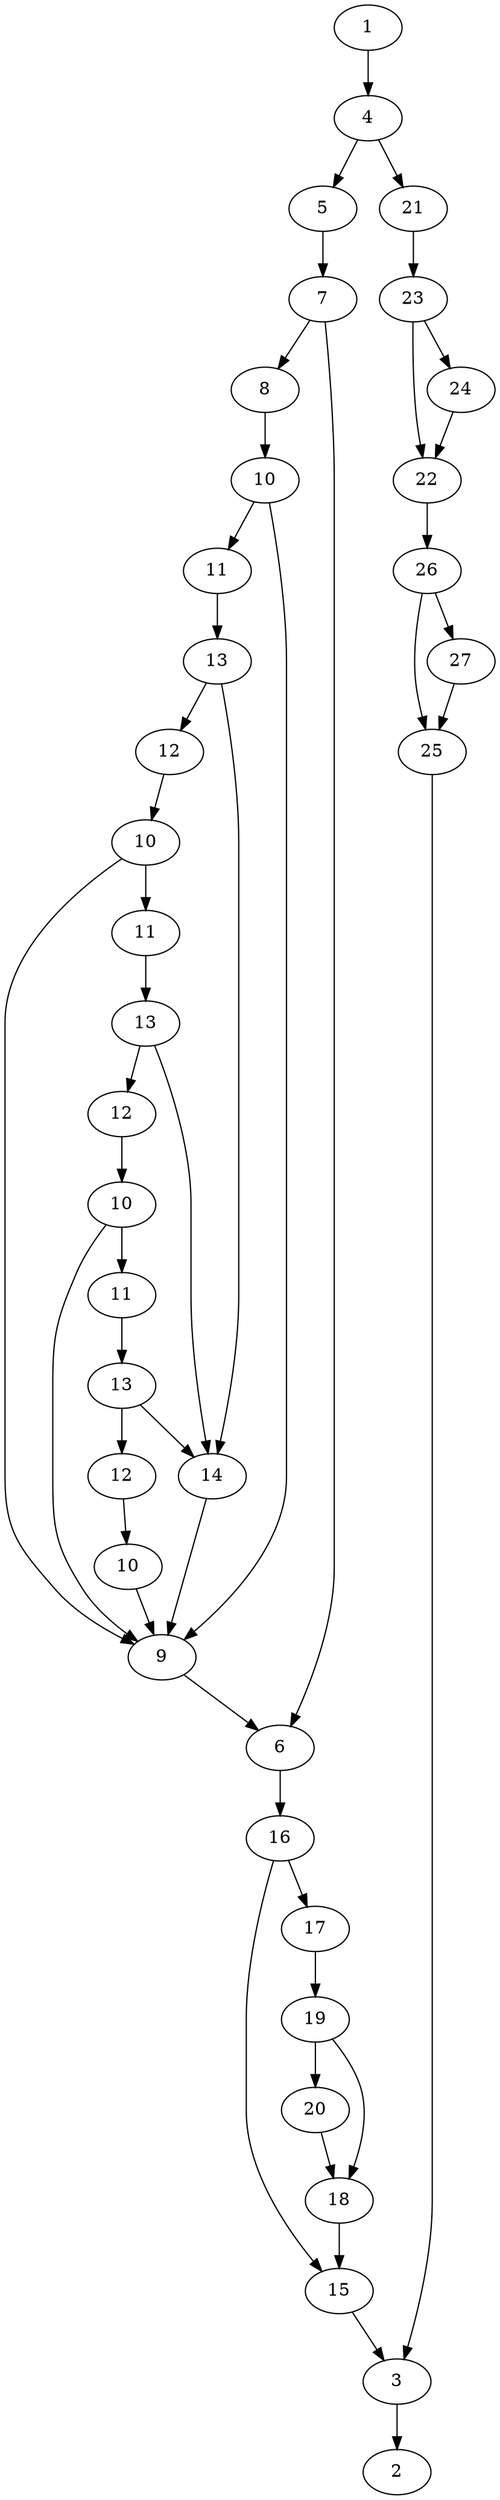 digraph "G" {
1 [label=1];
4 [label=4];
5 [label=5];
21 [label=21];
3 [label=3];
2 [label=2];
7 [label=7];
23 [label=23];
8 [label=8];
6 [label=6];
16 [label=16];
17 [label=17];
15 [label=15];
10 [label=10];
11 [label=11];
9 [label=9];
13 [label=13];
14 [label=14];
12 [label=12];
19 [label=19];
20 [label=20];
18 [label=18];
24 [label=24];
22 [label=22];
26 [label=26];
27 [label=27];
25 [label=25];
28 [label=10];
29 [label=11];
30 [label=12];
31 [label=13];
32 [label=10];
33 [label=11];
34 [label=12];
35 [label=13];
36 [label=10];
1 -> 4  [key=0];
4 -> 5  [key=0];
4 -> 21  [key=0];
5 -> 7  [key=0];
21 -> 23  [key=0];
3 -> 2  [key=0];
7 -> 8  [key=0];
7 -> 6  [key=0];
23 -> 24  [key=0];
23 -> 22  [key=0];
8 -> 10  [key=0];
6 -> 16  [key=0];
16 -> 17  [key=0];
16 -> 15  [key=0];
17 -> 19  [key=0];
15 -> 3  [key=0];
10 -> 11  [key=0];
10 -> 9  [key=0];
11 -> 13  [key=0];
9 -> 6  [key=0];
13 -> 14  [key=0];
13 -> 12  [key=0];
14 -> 9  [key=0];
12 -> 28  [key=0];
19 -> 20  [key=0];
19 -> 18  [key=0];
20 -> 18  [key=0];
18 -> 15  [key=0];
24 -> 22  [key=0];
22 -> 26  [key=0];
26 -> 27  [key=0];
26 -> 25  [key=0];
27 -> 25  [key=0];
25 -> 3  [key=0];
28 -> 29  [key=0];
28 -> 9  [key=0];
29 -> 31  [key=0];
30 -> 32  [key=0];
31 -> 30  [key=0];
31 -> 14  [key=0];
32 -> 33  [key=0];
32 -> 9  [key=0];
33 -> 35  [key=0];
34 -> 36  [key=0];
35 -> 34  [key=0];
35 -> 14  [key=0];
36 -> 9  [key=0];
}
